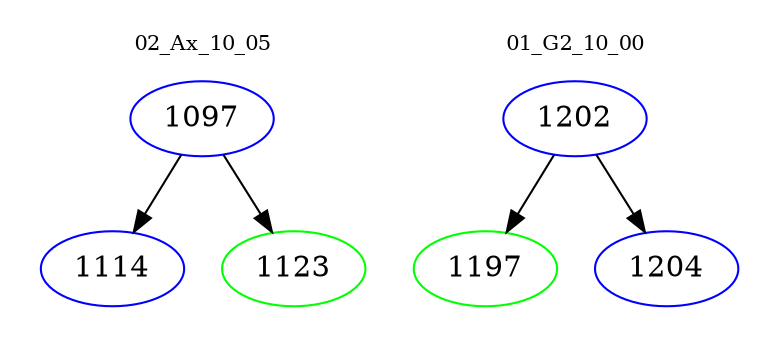 digraph{
subgraph cluster_0 {
color = white
label = "02_Ax_10_05";
fontsize=10;
T0_1097 [label="1097", color="blue"]
T0_1097 -> T0_1114 [color="black"]
T0_1114 [label="1114", color="blue"]
T0_1097 -> T0_1123 [color="black"]
T0_1123 [label="1123", color="green"]
}
subgraph cluster_1 {
color = white
label = "01_G2_10_00";
fontsize=10;
T1_1202 [label="1202", color="blue"]
T1_1202 -> T1_1197 [color="black"]
T1_1197 [label="1197", color="green"]
T1_1202 -> T1_1204 [color="black"]
T1_1204 [label="1204", color="blue"]
}
}
